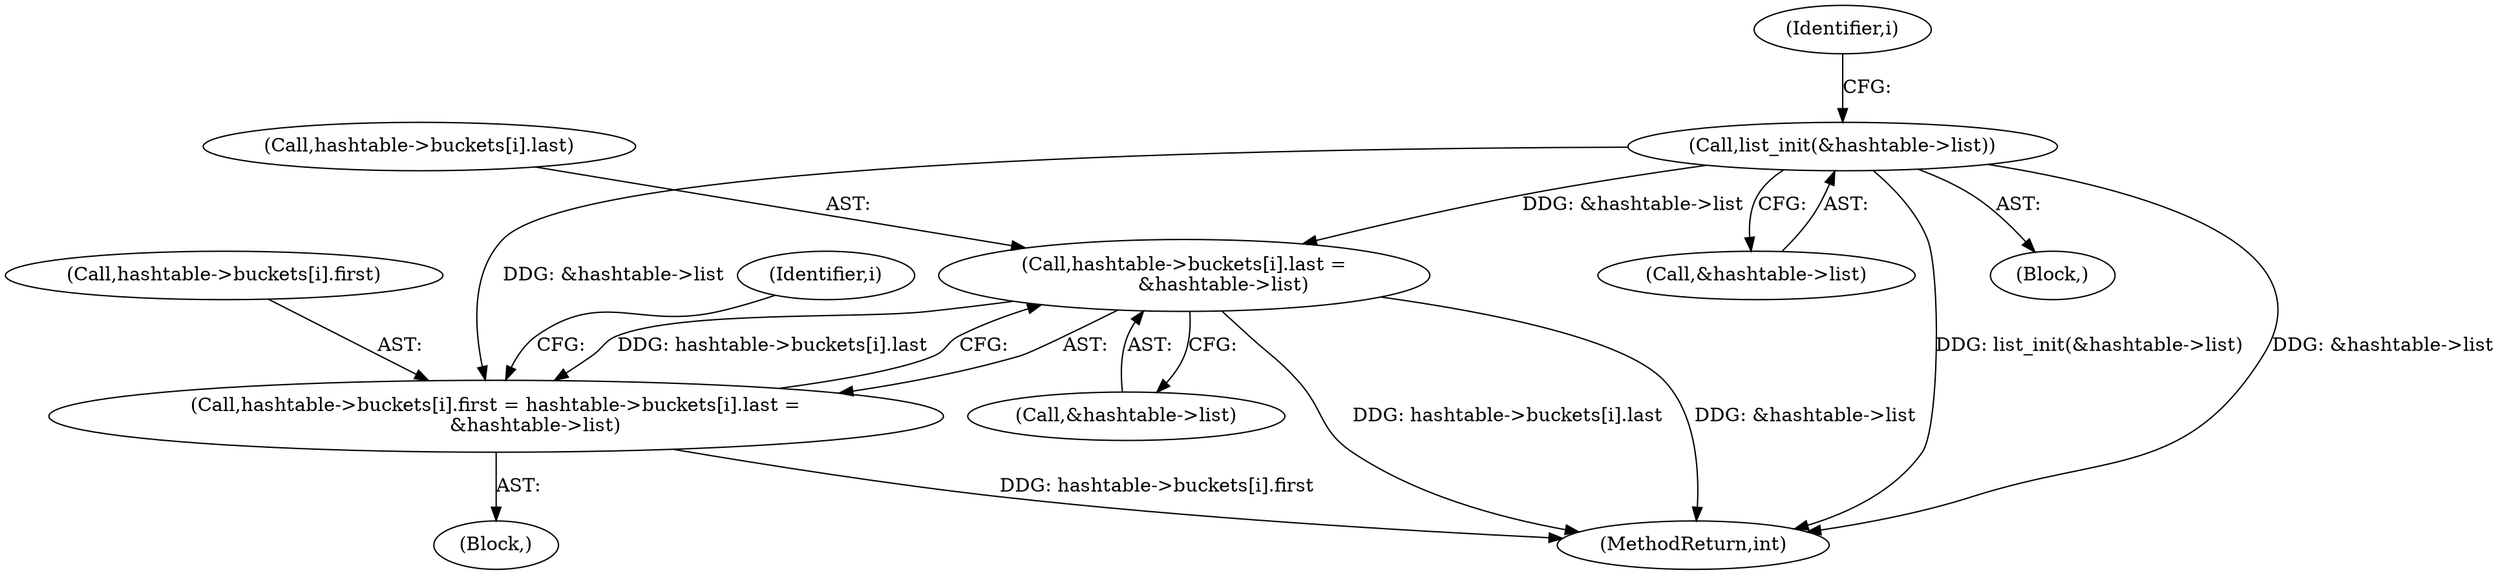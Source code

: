 digraph "0_jansson_8f80c2d83808150724d31793e6ade92749b1faa4_4@pointer" {
"1000157" [label="(Call,hashtable->buckets[i].last =\n             &hashtable->list)"];
"1000133" [label="(Call,list_init(&hashtable->list))"];
"1000149" [label="(Call,hashtable->buckets[i].first = hashtable->buckets[i].last =\n             &hashtable->list)"];
"1000157" [label="(Call,hashtable->buckets[i].last =\n             &hashtable->list)"];
"1000133" [label="(Call,list_init(&hashtable->list))"];
"1000149" [label="(Call,hashtable->buckets[i].first = hashtable->buckets[i].last =\n             &hashtable->list)"];
"1000150" [label="(Call,hashtable->buckets[i].first)"];
"1000171" [label="(MethodReturn,int)"];
"1000134" [label="(Call,&hashtable->list)"];
"1000158" [label="(Call,hashtable->buckets[i].last)"];
"1000165" [label="(Call,&hashtable->list)"];
"1000103" [label="(Block,)"];
"1000147" [label="(Identifier,i)"];
"1000140" [label="(Identifier,i)"];
"1000148" [label="(Block,)"];
"1000157" -> "1000149"  [label="AST: "];
"1000157" -> "1000165"  [label="CFG: "];
"1000158" -> "1000157"  [label="AST: "];
"1000165" -> "1000157"  [label="AST: "];
"1000149" -> "1000157"  [label="CFG: "];
"1000157" -> "1000171"  [label="DDG: hashtable->buckets[i].last"];
"1000157" -> "1000171"  [label="DDG: &hashtable->list"];
"1000157" -> "1000149"  [label="DDG: hashtable->buckets[i].last"];
"1000133" -> "1000157"  [label="DDG: &hashtable->list"];
"1000133" -> "1000103"  [label="AST: "];
"1000133" -> "1000134"  [label="CFG: "];
"1000134" -> "1000133"  [label="AST: "];
"1000140" -> "1000133"  [label="CFG: "];
"1000133" -> "1000171"  [label="DDG: &hashtable->list"];
"1000133" -> "1000171"  [label="DDG: list_init(&hashtable->list)"];
"1000133" -> "1000149"  [label="DDG: &hashtable->list"];
"1000149" -> "1000148"  [label="AST: "];
"1000150" -> "1000149"  [label="AST: "];
"1000147" -> "1000149"  [label="CFG: "];
"1000149" -> "1000171"  [label="DDG: hashtable->buckets[i].first"];
}
